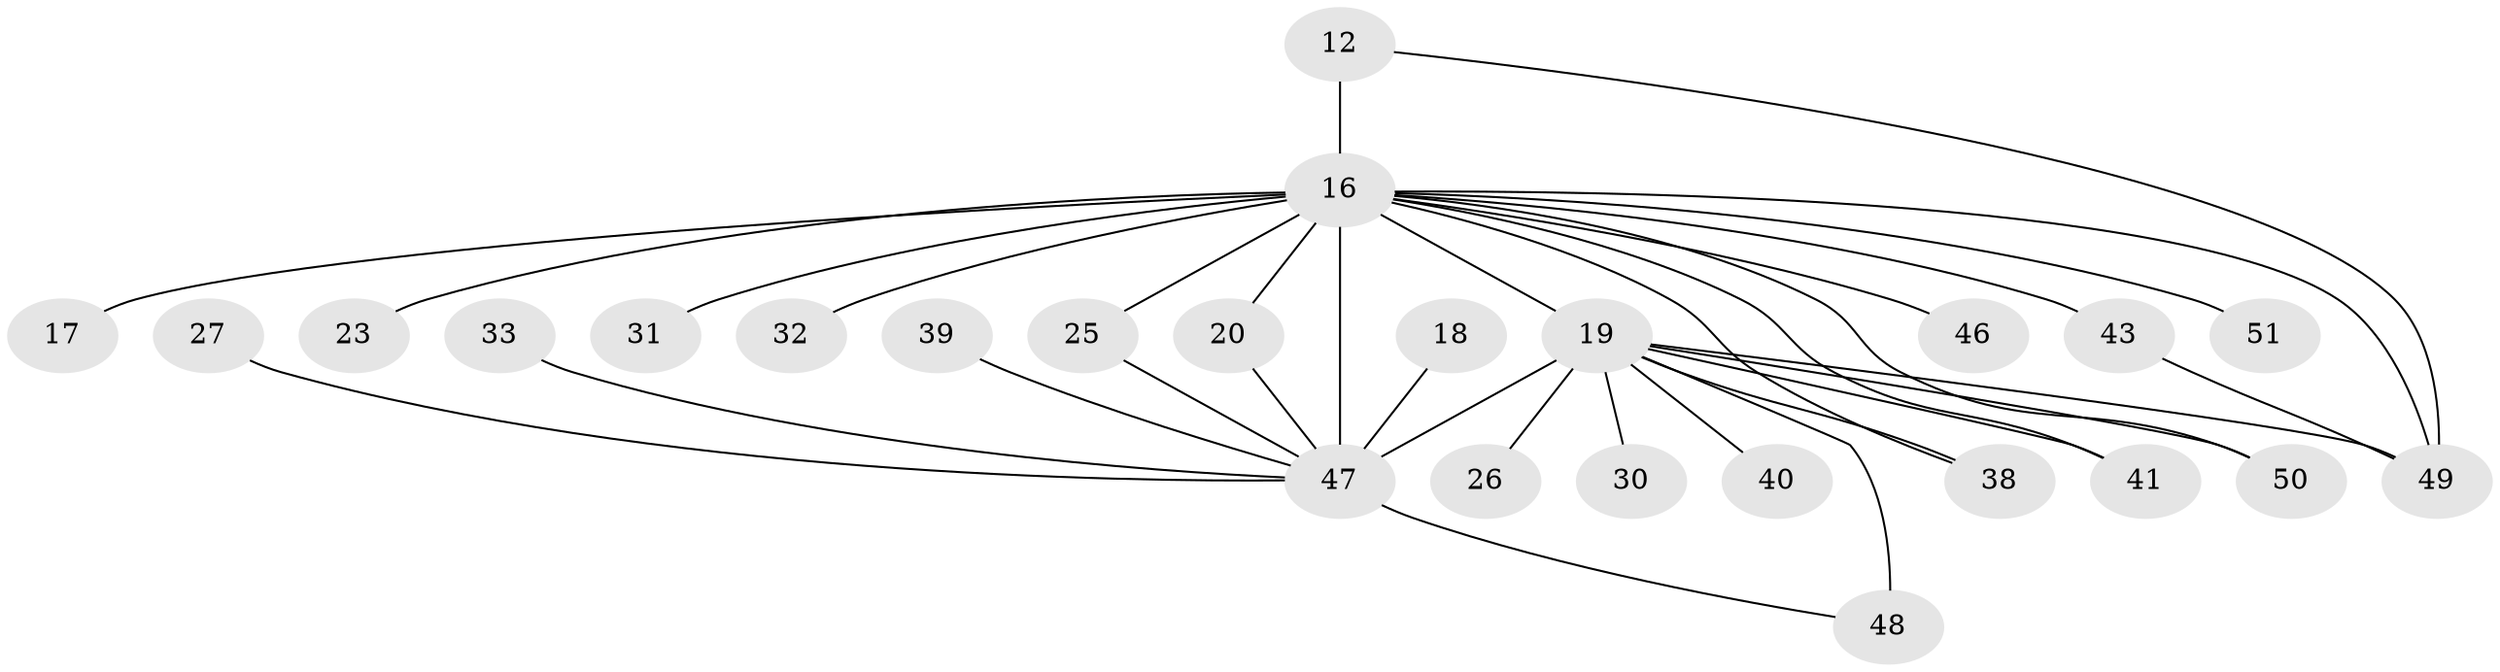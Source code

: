 // original degree distribution, {16: 0.0196078431372549, 11: 0.0196078431372549, 15: 0.0392156862745098, 12: 0.0196078431372549, 19: 0.0196078431372549, 14: 0.0392156862745098, 18: 0.0196078431372549, 20: 0.0196078431372549, 5: 0.0392156862745098, 3: 0.1568627450980392, 2: 0.5686274509803921, 4: 0.0392156862745098}
// Generated by graph-tools (version 1.1) at 2025/44/03/09/25 04:44:10]
// undirected, 25 vertices, 34 edges
graph export_dot {
graph [start="1"]
  node [color=gray90,style=filled];
  12;
  16 [super="+13"];
  17;
  18;
  19 [super="+10"];
  20;
  23;
  25;
  26;
  27;
  30;
  31 [super="+21"];
  32;
  33;
  38;
  39;
  40;
  41;
  43 [super="+15"];
  46;
  47 [super="+42+35+7+4"];
  48 [super="+45+14+37"];
  49 [super="+44+28+34"];
  50;
  51;
  12 -- 49;
  12 -- 16 [weight=2];
  16 -- 47 [weight=21];
  16 -- 17 [weight=2];
  16 -- 19 [weight=8];
  16 -- 20;
  16 -- 23 [weight=2];
  16 -- 25;
  16 -- 31 [weight=3];
  16 -- 32 [weight=2];
  16 -- 38;
  16 -- 41;
  16 -- 43;
  16 -- 46;
  16 -- 50;
  16 -- 51 [weight=2];
  16 -- 49;
  18 -- 47 [weight=2];
  19 -- 47 [weight=11];
  19 -- 38;
  19 -- 40;
  19 -- 41;
  19 -- 48 [weight=3];
  19 -- 49 [weight=5];
  19 -- 50;
  19 -- 26 [weight=2];
  19 -- 30;
  20 -- 47;
  25 -- 47;
  27 -- 47 [weight=2];
  33 -- 47 [weight=2];
  39 -- 47 [weight=2];
  43 -- 49;
  47 -- 48 [weight=2];
}
